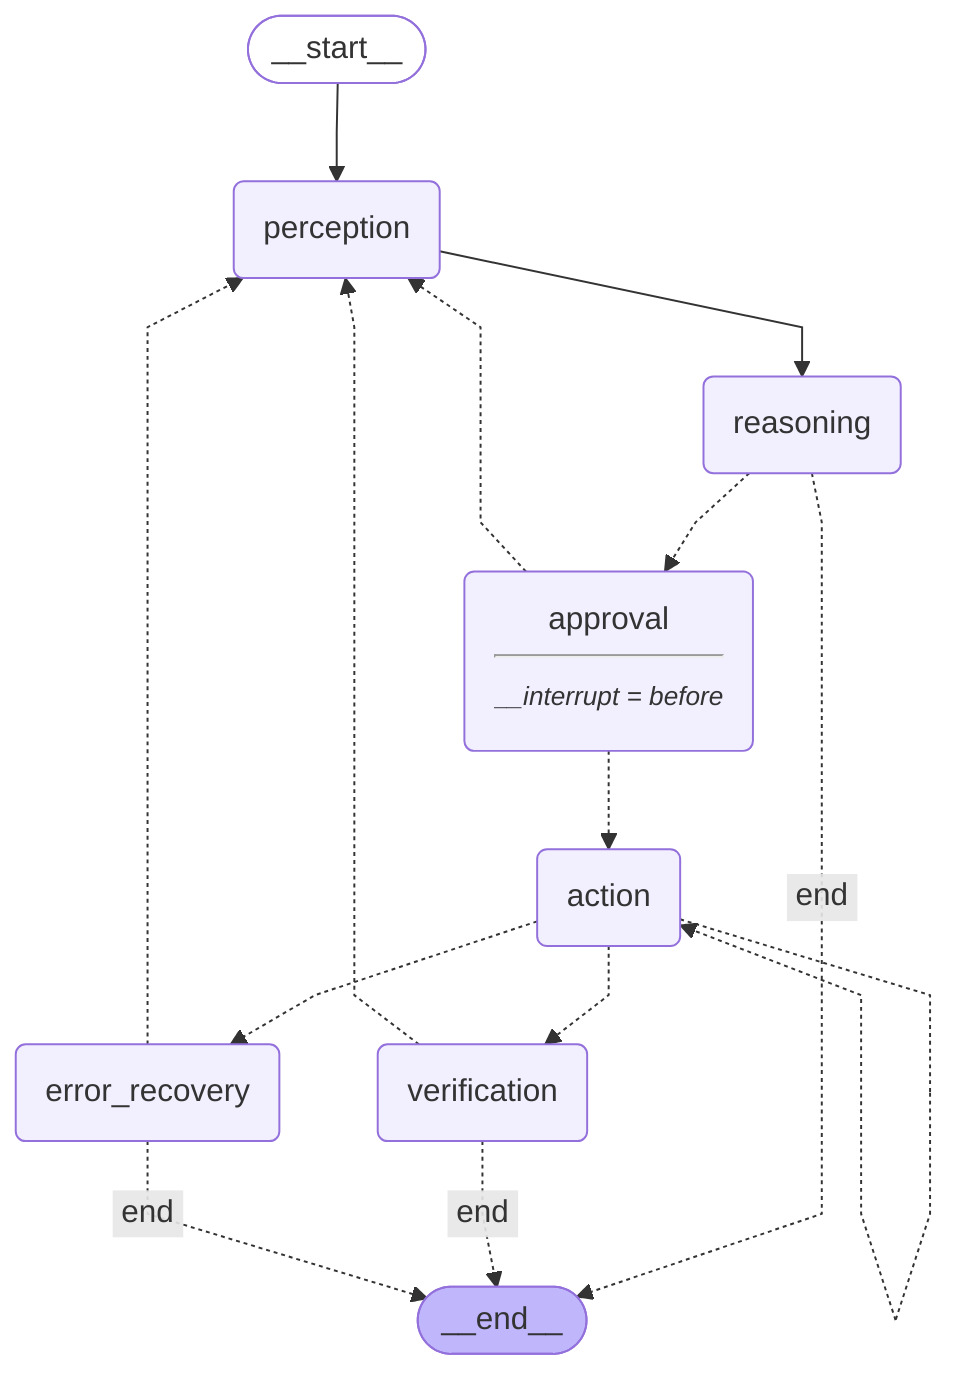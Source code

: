 %%{init: {'flowchart': {'curve': 'linear'}}}%%
graph TD;
	__start__([<p>__start__</p>]):::first
	perception(perception)
	reasoning(reasoning)
	approval(approval<hr/><small><em>__interrupt = before</em></small>)
	action(action)
	verification(verification)
	error_recovery(error_recovery)
	__end__([<p>__end__</p>]):::last
	__start__ --> perception;
	perception --> reasoning;
	reasoning -.-> approval;
	reasoning -. &nbsp;end&nbsp; .-> __end__;
	approval -.-> action;
	approval -.-> perception;
	action -.-> verification;
	action -.-> error_recovery;
	verification -.-> perception;
	verification -. &nbsp;end&nbsp; .-> __end__;
	error_recovery -.-> perception;
	error_recovery -. &nbsp;end&nbsp; .-> __end__;
	action -.-> action;
	classDef default fill:#f2f0ff,line-height:1.2;
	classDef first fill-opacity:0;
	classDef last fill:#bfb6fc;